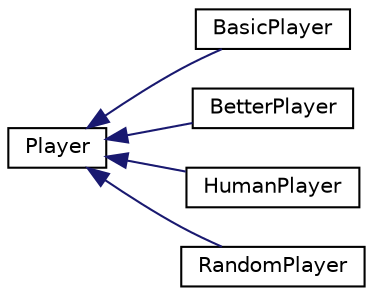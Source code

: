 digraph "Graphical Class Hierarchy"
{
 // INTERACTIVE_SVG=YES
 // LATEX_PDF_SIZE
  edge [fontname="Helvetica",fontsize="10",labelfontname="Helvetica",labelfontsize="10"];
  node [fontname="Helvetica",fontsize="10",shape=record];
  rankdir="LR";
  Node0 [label="Player",height=0.2,width=0.4,color="black", fillcolor="white", style="filled",URL="$class_player.html",tooltip="Represents a human player in the poker game."];
  Node0 -> Node1 [dir="back",color="midnightblue",fontsize="10",style="solid",fontname="Helvetica"];
  Node1 [label="BasicPlayer",height=0.2,width=0.4,color="black", fillcolor="white", style="filled",URL="$class_basic_player.html",tooltip=" "];
  Node0 -> Node2 [dir="back",color="midnightblue",fontsize="10",style="solid",fontname="Helvetica"];
  Node2 [label="BetterPlayer",height=0.2,width=0.4,color="black", fillcolor="white", style="filled",URL="$class_better_player.html",tooltip=" "];
  Node0 -> Node3 [dir="back",color="midnightblue",fontsize="10",style="solid",fontname="Helvetica"];
  Node3 [label="HumanPlayer",height=0.2,width=0.4,color="black", fillcolor="white", style="filled",URL="$class_human_player.html",tooltip=" "];
  Node0 -> Node4 [dir="back",color="midnightblue",fontsize="10",style="solid",fontname="Helvetica"];
  Node4 [label="RandomPlayer",height=0.2,width=0.4,color="black", fillcolor="white", style="filled",URL="$class_random_player.html",tooltip=" "];
}
